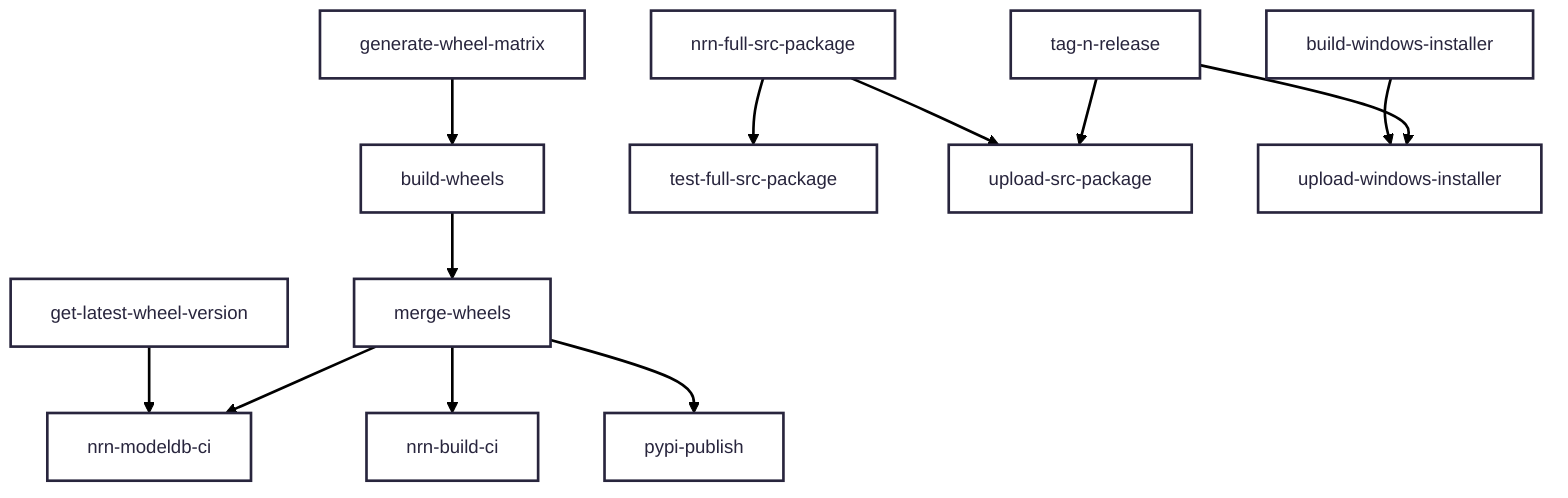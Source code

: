 ---
config:
      theme: redux
---
flowchart TD
        generate-wheel-matrix-->build-wheels
        build-wheels-->merge-wheels
        get-latest-wheel-version-->nrn-modeldb-ci
        merge-wheels-->nrn-modeldb-ci
        nrn-full-src-package-->test-full-src-package
        merge-wheels-->nrn-build-ci
        merge-wheels-->pypi-publish
        nrn-full-src-package-->upload-src-package
        tag-n-release-->upload-src-package
        build-windows-installer-->upload-windows-installer
        tag-n-release-->upload-windows-installer